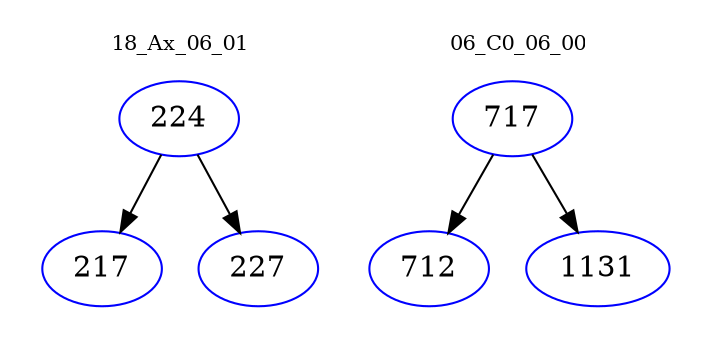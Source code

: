 digraph{
subgraph cluster_0 {
color = white
label = "18_Ax_06_01";
fontsize=10;
T0_224 [label="224", color="blue"]
T0_224 -> T0_217 [color="black"]
T0_217 [label="217", color="blue"]
T0_224 -> T0_227 [color="black"]
T0_227 [label="227", color="blue"]
}
subgraph cluster_1 {
color = white
label = "06_C0_06_00";
fontsize=10;
T1_717 [label="717", color="blue"]
T1_717 -> T1_712 [color="black"]
T1_712 [label="712", color="blue"]
T1_717 -> T1_1131 [color="black"]
T1_1131 [label="1131", color="blue"]
}
}
